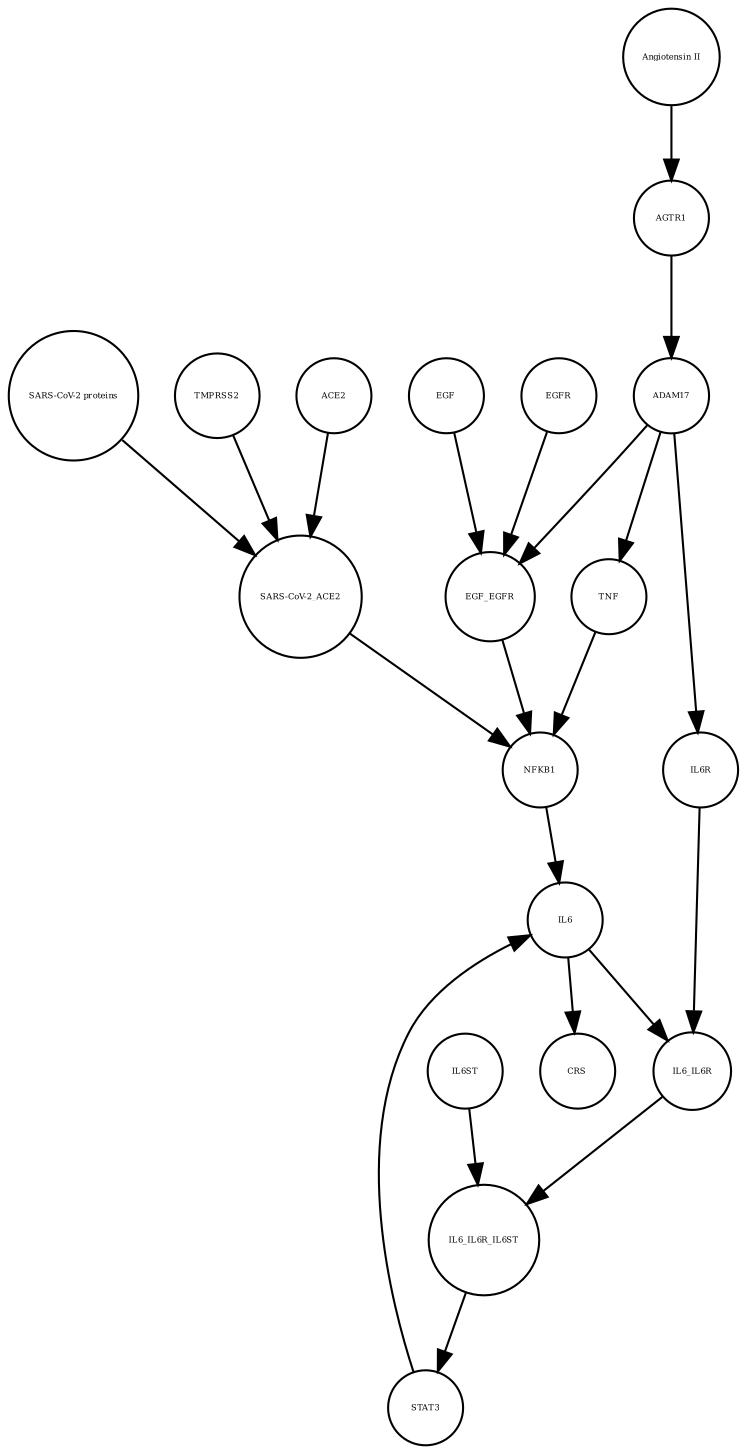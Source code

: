 strict digraph  {
IL6 [annotation="", bipartite=0, cls=macromolecule, fontsize=4, label=IL6, shape=circle];
CRS [annotation="", bipartite=0, cls=phenotype, fontsize=4, label=CRS, shape=circle];
EGF_EGFR [annotation="", bipartite=0, cls=complex, fontsize=4, label=EGF_EGFR, shape=circle];
STAT3 [annotation="", bipartite=0, cls=macromolecule, fontsize=4, label=STAT3, shape=circle];
"SARS-CoV-2 proteins" [annotation="", bipartite=0, cls=macromolecule, fontsize=4, label="SARS-CoV-2 proteins", shape=circle];
IL6R [annotation="", bipartite=0, cls=macromolecule, fontsize=4, label=IL6R, shape=circle];
TMPRSS2 [annotation="", bipartite=0, cls=macromolecule, fontsize=4, label=TMPRSS2, shape=circle];
EGF [annotation="", bipartite=0, cls=macromolecule, fontsize=4, label=EGF, shape=circle];
"Angiotensin II" [annotation="", bipartite=0, cls="simple chemical", fontsize=4, label="Angiotensin II", shape=circle];
NFKB1 [annotation="", bipartite=0, cls=macromolecule, fontsize=4, label=NFKB1, shape=circle];
ADAM17 [annotation="", bipartite=0, cls=macromolecule, fontsize=4, label=ADAM17, shape=circle];
IL6_IL6R [annotation="", bipartite=0, cls=complex, fontsize=4, label=IL6_IL6R, shape=circle];
EGFR [annotation="", bipartite=0, cls=macromolecule, fontsize=4, label=EGFR, shape=circle];
ACE2 [annotation="", bipartite=0, cls=macromolecule, fontsize=4, label=ACE2, shape=circle];
IL6_IL6R_IL6ST [annotation="", bipartite=0, cls=complex, fontsize=4, label=IL6_IL6R_IL6ST, shape=circle];
IL6ST [annotation="", bipartite=0, cls=macromolecule, fontsize=4, label=IL6ST, shape=circle];
AGTR1 [annotation="", bipartite=0, cls=macromolecule, fontsize=4, label=AGTR1, shape=circle];
"SARS-CoV-2_ACE2" [annotation="", bipartite=0, cls=complex, fontsize=4, label="SARS-CoV-2_ACE2", shape=circle];
TNF [annotation="", bipartite=0, cls=macromolecule, fontsize=4, label=TNF, shape=circle];
IL6 -> CRS  [annotation="", interaction_type=stimulation];
IL6 -> IL6_IL6R  [annotation="", interaction_type=production];
EGF_EGFR -> NFKB1  [annotation="", interaction_type=stimulation];
STAT3 -> IL6  [annotation="", interaction_type=stimulation];
"SARS-CoV-2 proteins" -> "SARS-CoV-2_ACE2"  [annotation="", interaction_type=production];
IL6R -> IL6_IL6R  [annotation="", interaction_type=production];
TMPRSS2 -> "SARS-CoV-2_ACE2"  [annotation="", interaction_type=production];
EGF -> EGF_EGFR  [annotation="", interaction_type=production];
"Angiotensin II" -> AGTR1  [annotation="", interaction_type=catalysis];
NFKB1 -> IL6  [annotation="", interaction_type=stimulation];
ADAM17 -> TNF  [annotation="", interaction_type=catalysis];
ADAM17 -> EGF_EGFR  [annotation="", interaction_type=stimulation];
ADAM17 -> IL6R  [annotation="", interaction_type=catalysis];
IL6_IL6R -> IL6_IL6R_IL6ST  [annotation="", interaction_type=production];
EGFR -> EGF_EGFR  [annotation="", interaction_type=production];
ACE2 -> "SARS-CoV-2_ACE2"  [annotation="", interaction_type=production];
IL6_IL6R_IL6ST -> STAT3  [annotation="", interaction_type=catalysis];
IL6ST -> IL6_IL6R_IL6ST  [annotation="", interaction_type=production];
AGTR1 -> ADAM17  [annotation="", interaction_type=catalysis];
"SARS-CoV-2_ACE2" -> NFKB1  [annotation="", interaction_type=stimulation];
TNF -> NFKB1  [annotation="", interaction_type=stimulation];
}
